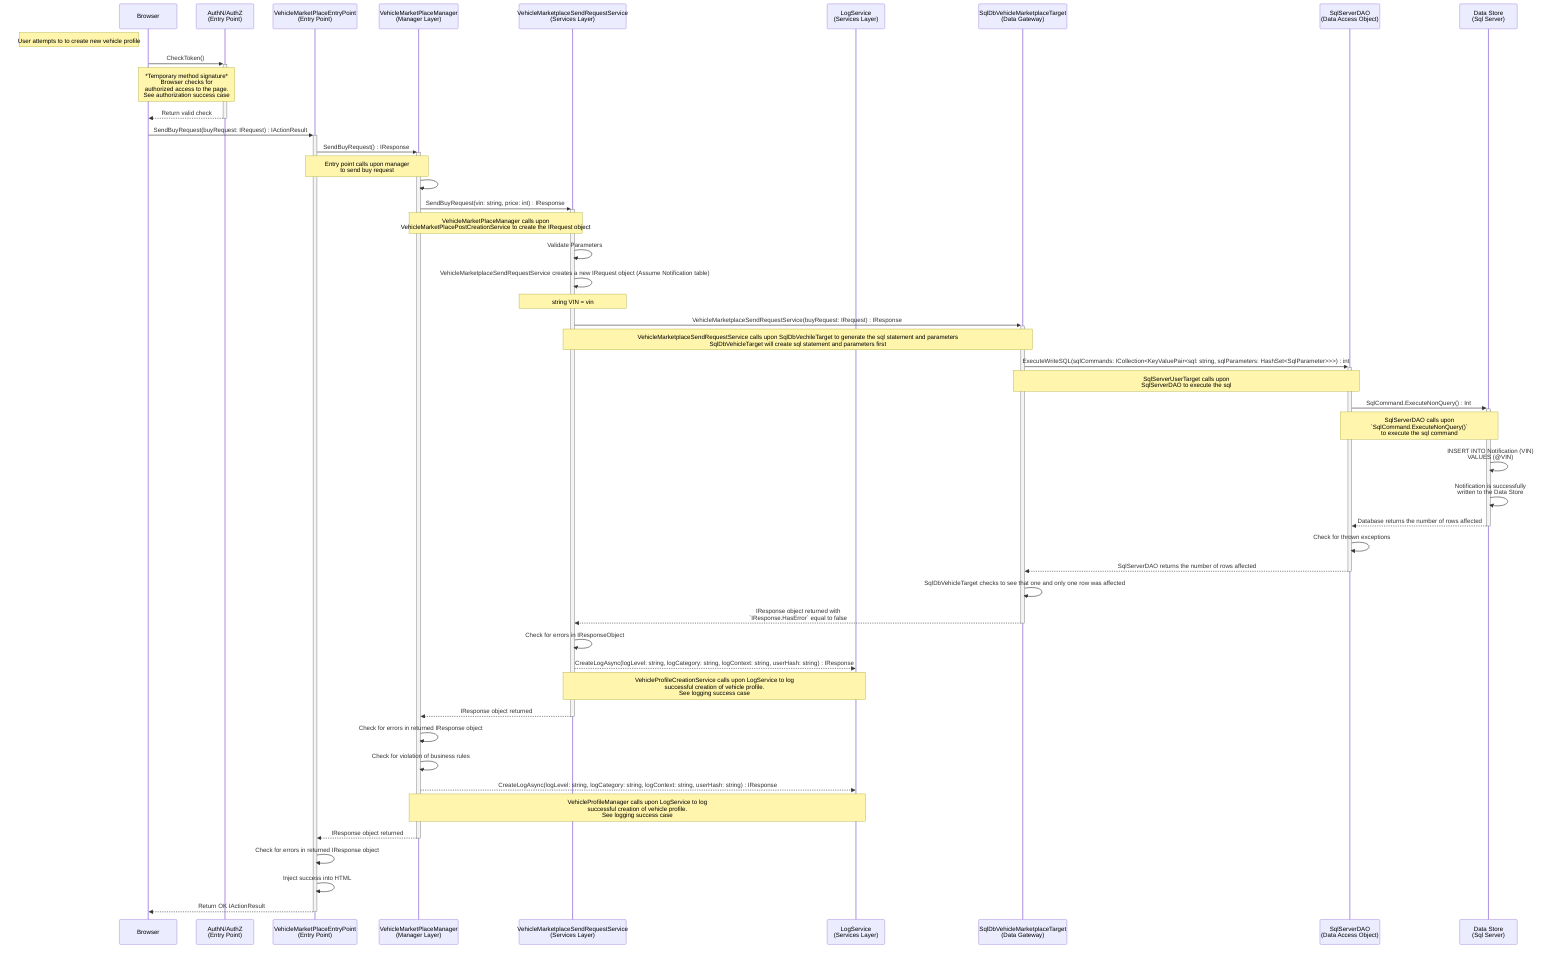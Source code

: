 sequenceDiagram
participant u as Browser
participant az as AuthN/AuthZ<br>(Entry Point)
participant e as VehicleMarketPlaceEntryPoint<br>(Entry Point)
participant vpm as VehicleMarketPlaceManager<br>(Manager Layer)
participant vps as VehicleMarketplaceSendRequestService<br>(Services Layer)
participant ll as LogService<br>(Services Layer)
participant dg as SqlDbVehicleMarketplaceTarget<br>(Data Gateway)
participant da as SqlServerDAO<br>(Data Access Object)
participant ds as Data Store<br>(Sql Server)

Note Left of u: User attempts to to create new vehicle profile
u->>+az: CheckToken() 
    Note over u,az: *Temporary method signature*<br>Browser checks for<br>authorized access to the page.<br>See authorization success case
az-->>-u: Return valid check

u->>+e: SendBuyRequest(buyRequest: IRequest) : IActionResult

    e->>+vpm: SendBuyRequest() : IResponse
        Note over e,vpm: Entry point calls upon manager<br>to send buy request 
        
        vpm->>vpm: 

        vpm->>+vps: SendBuyRequest(vin: string, price: int) : IResponse
            Note over vpm,vps: VehicleMarketPlaceManager calls upon<br>VehicleMarketPlacePostCreationService to create the IRequest object

            vps->>vps: Validate Parameters

            # Use api to search for other details on the vehicle
            #vps->>vps: HttpCleint.SendAsync(request: HttpRequestMessage) : Task<HttpResponseMessage>
            #    Note over vps,vps: Requests information from API using the vin of the vehicle

            # Create new IVehicleProfile Object
            vps->>vps: VehicleMarketplaceSendRequestService creates a new IRequest object (Assume Notification table)
                Note over vps,vps: string VIN = vin

            # Send to data store
            vps->>+dg: VehicleMarketplaceSendRequestService(buyRequest: IRequest) : IResponse
                Note over vps,dg: VehicleMarketplaceSendRequestService calls upon SqlDbVechileTarget to generate the sql statement and parameters<br>SqlDbVehicleTarget will create sql statement and parameters first

                dg->>+da: ExecuteWriteSQL(sqlCommands: ICollection<KeyValuePair<sql: string, sqlParameters: HashSet<SqlParameter>>>) : int
                    Note over dg,da: SqlServerUserTarget calls upon<br>SqlServerDAO to execute the sql

                    da->>+ds: SqlCommand.ExecuteNonQuery() : Int
                        Note over da,ds: SqlServerDAO calls upon<br>`SqlCommand.ExecuteNonQuery()`<br>to execute the sql command

                        ds->>ds: INSERT INTO Notification (VIN)<br>VALUES (@VIN)

                        ds->>ds: Notification is successfully<br>written to the Data Store

                    ds-->>-da: Database returns the number of rows affected

                    da->>da: Check for thrown exceptions

                da-->>-dg: SqlServerDAO returns the number of rows affected

                dg->>dg: SqlDbVehicleTarget checks to see that one and only one row was affected

            dg-->>-vps: IResponse object returned with<br>`IResponse.HasError` equal to false

            vps->>vps: Check for errors in IResponseObject

            # Log successful vehicle creation
            vps-->>ll: CreateLogAsync(logLevel: string, logCategory: string, logContext: string, userHash: string) : IResponse
                Note over vps,ll: VehicleProfileCreationService calls upon LogService to log<br>successful creation of vehicle profile.<br>See logging success case

        vps-->>-vpm: IResponse object returned

        vpm->>vpm: Check for errors in returned IResponse object

        vpm->>vpm: Check for violation of business rules

        # Log successful vehicle creation
        vpm-->>ll: CreateLogAsync(logLevel: string, logCategory: string, logContext: string, userHash: string) : IResponse
            Note over vpm,ll: VehicleProfileManager calls upon LogService to log<br>successful creation of vehicle profile.<br>See logging success case

    vpm-->>-e: IResponse object returned

    e->>e: Check for errors in returned IResponse object

    e->>e: Inject success into HTML
e-->>-u: Return OK IActionResult